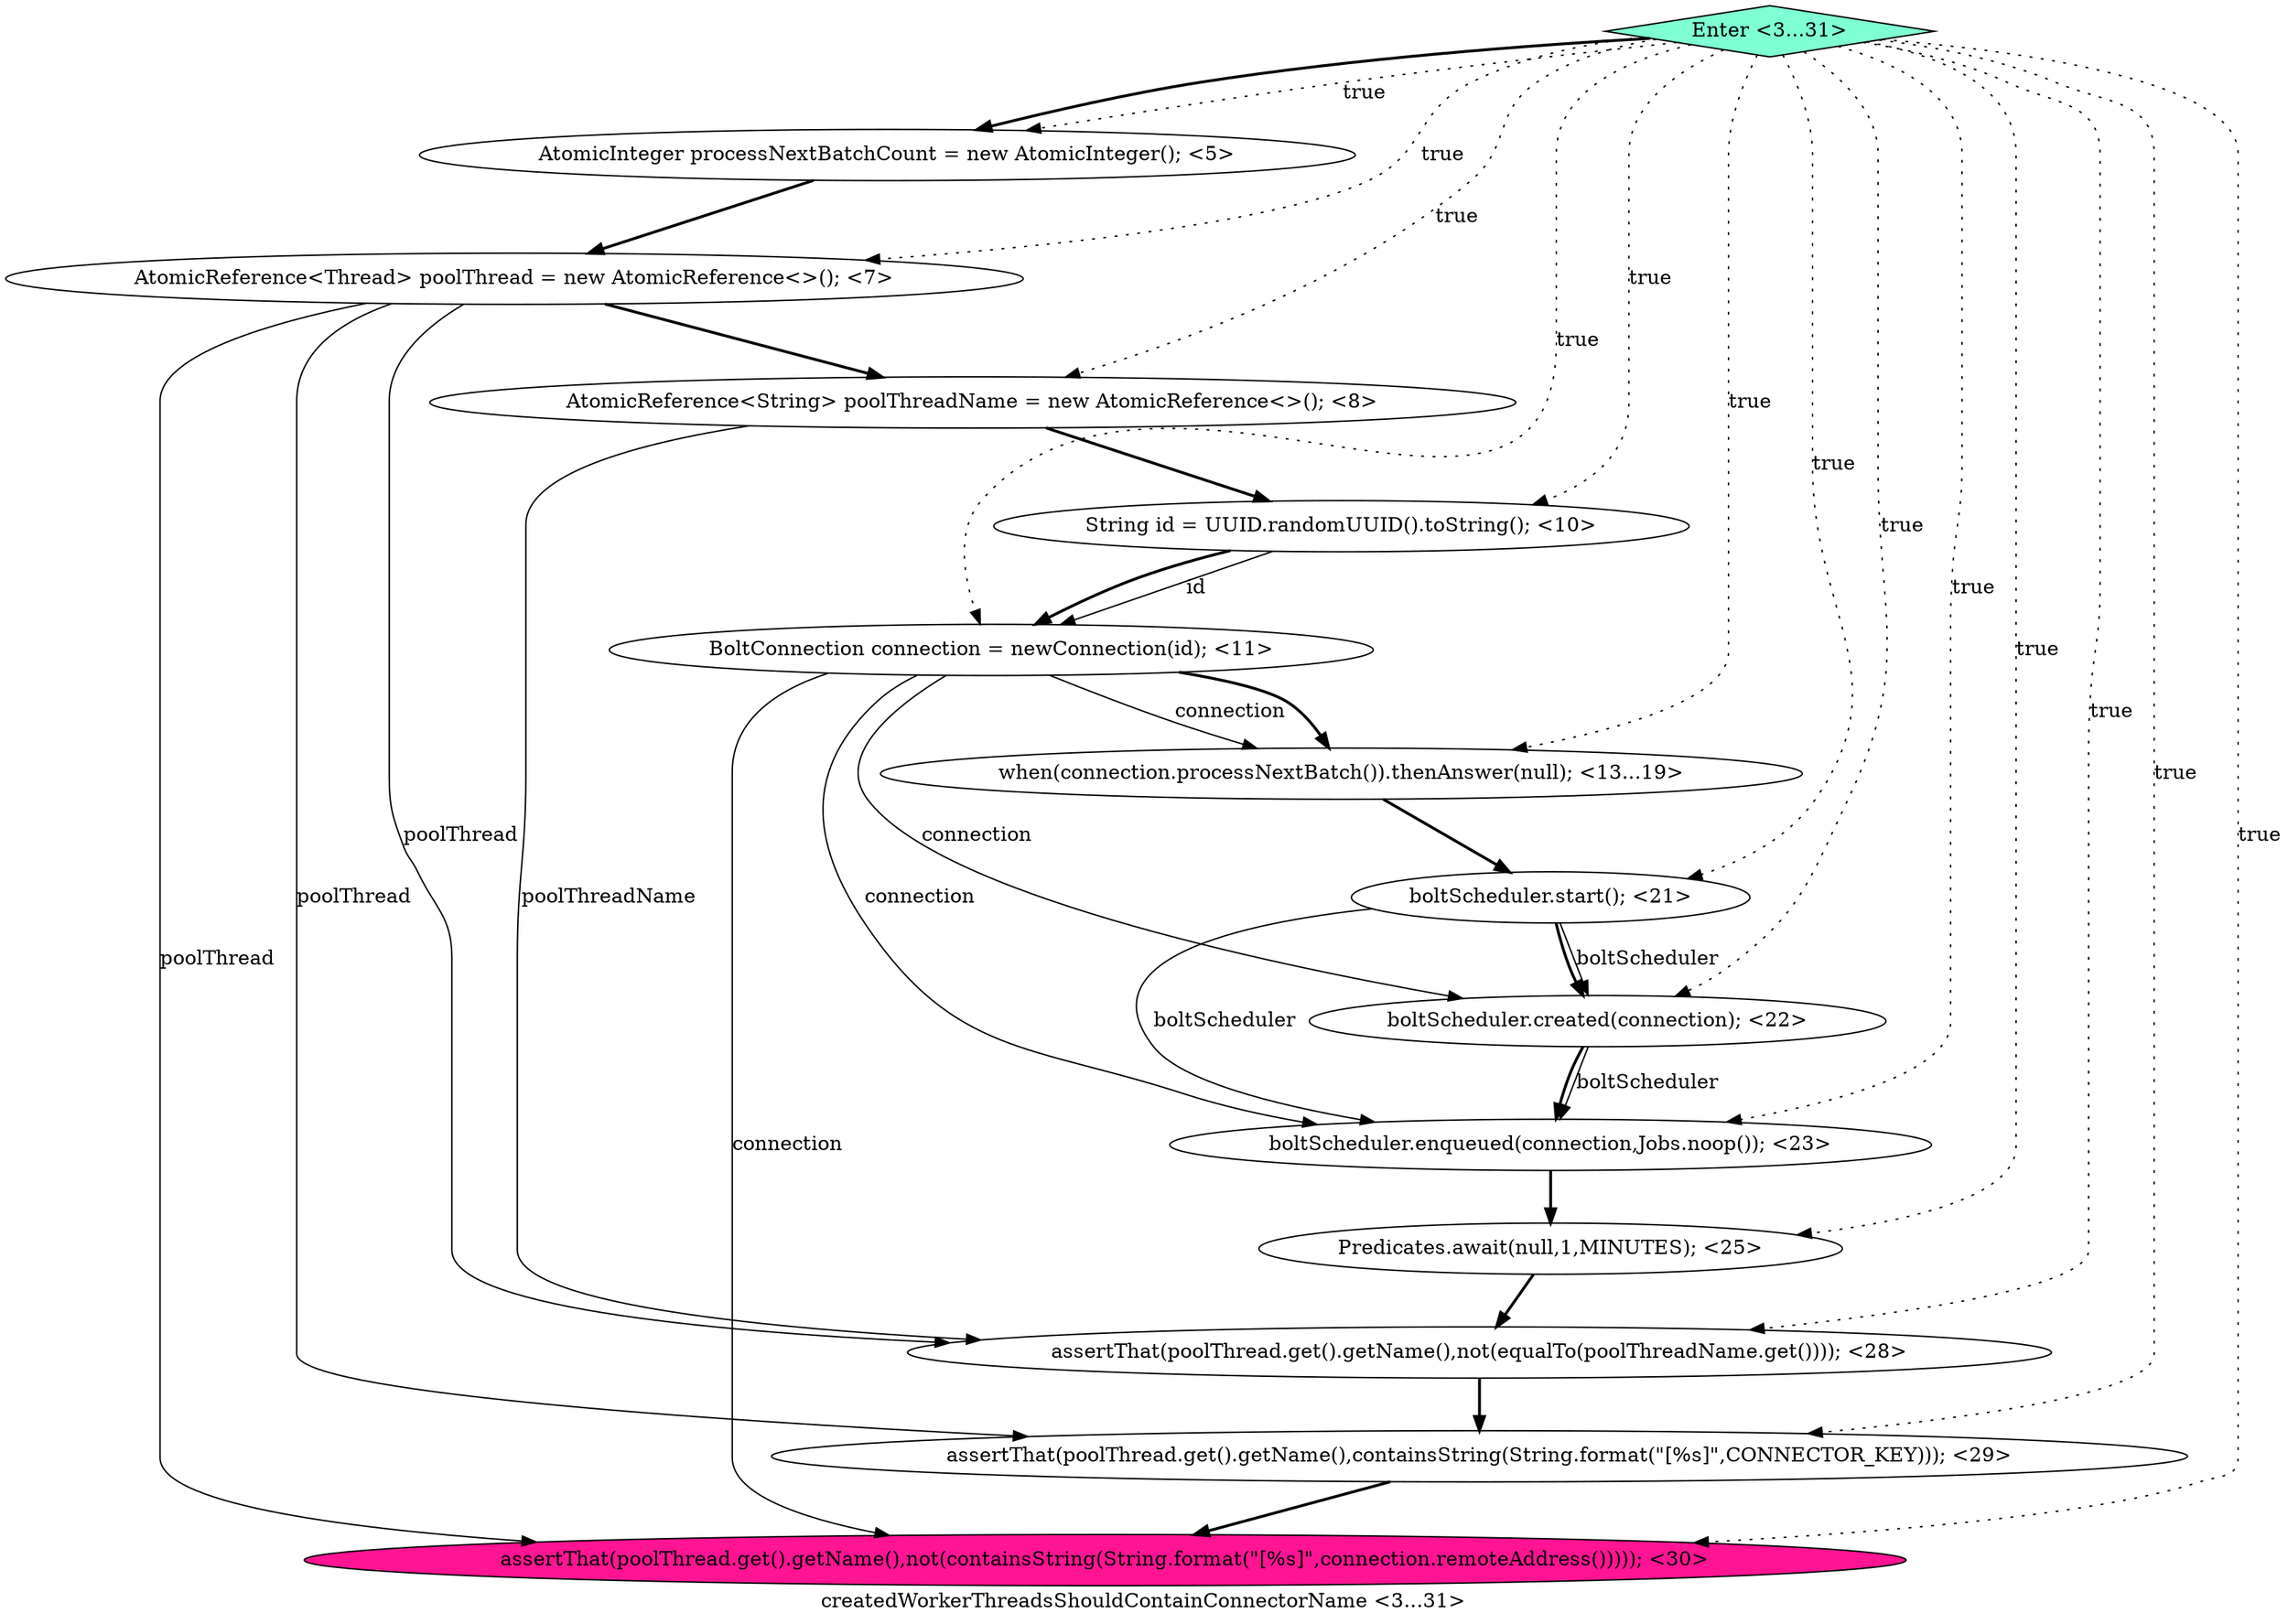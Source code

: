 digraph PDG {
label = "createdWorkerThreadsShouldContainConnectorName <3...31>";
0.0 [style = filled, label = "AtomicInteger processNextBatchCount = new AtomicInteger(); <5>", fillcolor = white, shape = ellipse];
0.4 [style = filled, label = "BoltConnection connection = newConnection(id); <11>", fillcolor = white, shape = ellipse];
0.6 [style = filled, label = "boltScheduler.start(); <21>", fillcolor = white, shape = ellipse];
0.5 [style = filled, label = "when(connection.processNextBatch()).thenAnswer(null); <13...19>", fillcolor = white, shape = ellipse];
0.11 [style = filled, label = "assertThat(poolThread.get().getName(),containsString(String.format(\"[%s]\",CONNECTOR_KEY))); <29>", fillcolor = white, shape = ellipse];
0.3 [style = filled, label = "String id = UUID.randomUUID().toString(); <10>", fillcolor = white, shape = ellipse];
0.1 [style = filled, label = "AtomicReference<Thread> poolThread = new AtomicReference<>(); <7>", fillcolor = white, shape = ellipse];
0.12 [style = filled, label = "assertThat(poolThread.get().getName(),not(containsString(String.format(\"[%s]\",connection.remoteAddress())))); <30>", fillcolor = deeppink, shape = ellipse];
0.9 [style = filled, label = "Predicates.await(null,1,MINUTES); <25>", fillcolor = white, shape = ellipse];
0.7 [style = filled, label = "boltScheduler.created(connection); <22>", fillcolor = white, shape = ellipse];
0.13 [style = filled, label = "Enter <3...31>", fillcolor = aquamarine, shape = diamond];
0.10 [style = filled, label = "assertThat(poolThread.get().getName(),not(equalTo(poolThreadName.get()))); <28>", fillcolor = white, shape = ellipse];
0.2 [style = filled, label = "AtomicReference<String> poolThreadName = new AtomicReference<>(); <8>", fillcolor = white, shape = ellipse];
0.8 [style = filled, label = "boltScheduler.enqueued(connection,Jobs.noop()); <23>", fillcolor = white, shape = ellipse];
0.0 -> 0.1 [style = bold, label=""];
0.1 -> 0.2 [style = bold, label=""];
0.1 -> 0.10 [style = solid, label="poolThread"];
0.1 -> 0.11 [style = solid, label="poolThread"];
0.1 -> 0.12 [style = solid, label="poolThread"];
0.2 -> 0.3 [style = bold, label=""];
0.2 -> 0.10 [style = solid, label="poolThreadName"];
0.3 -> 0.4 [style = solid, label="id"];
0.3 -> 0.4 [style = bold, label=""];
0.4 -> 0.5 [style = solid, label="connection"];
0.4 -> 0.5 [style = bold, label=""];
0.4 -> 0.7 [style = solid, label="connection"];
0.4 -> 0.8 [style = solid, label="connection"];
0.4 -> 0.12 [style = solid, label="connection"];
0.5 -> 0.6 [style = bold, label=""];
0.6 -> 0.7 [style = solid, label="boltScheduler"];
0.6 -> 0.7 [style = bold, label=""];
0.6 -> 0.8 [style = solid, label="boltScheduler"];
0.7 -> 0.8 [style = solid, label="boltScheduler"];
0.7 -> 0.8 [style = bold, label=""];
0.8 -> 0.9 [style = bold, label=""];
0.9 -> 0.10 [style = bold, label=""];
0.10 -> 0.11 [style = bold, label=""];
0.11 -> 0.12 [style = bold, label=""];
0.13 -> 0.0 [style = dotted, label="true"];
0.13 -> 0.0 [style = bold, label=""];
0.13 -> 0.1 [style = dotted, label="true"];
0.13 -> 0.2 [style = dotted, label="true"];
0.13 -> 0.3 [style = dotted, label="true"];
0.13 -> 0.4 [style = dotted, label="true"];
0.13 -> 0.5 [style = dotted, label="true"];
0.13 -> 0.6 [style = dotted, label="true"];
0.13 -> 0.7 [style = dotted, label="true"];
0.13 -> 0.8 [style = dotted, label="true"];
0.13 -> 0.9 [style = dotted, label="true"];
0.13 -> 0.10 [style = dotted, label="true"];
0.13 -> 0.11 [style = dotted, label="true"];
0.13 -> 0.12 [style = dotted, label="true"];
}

